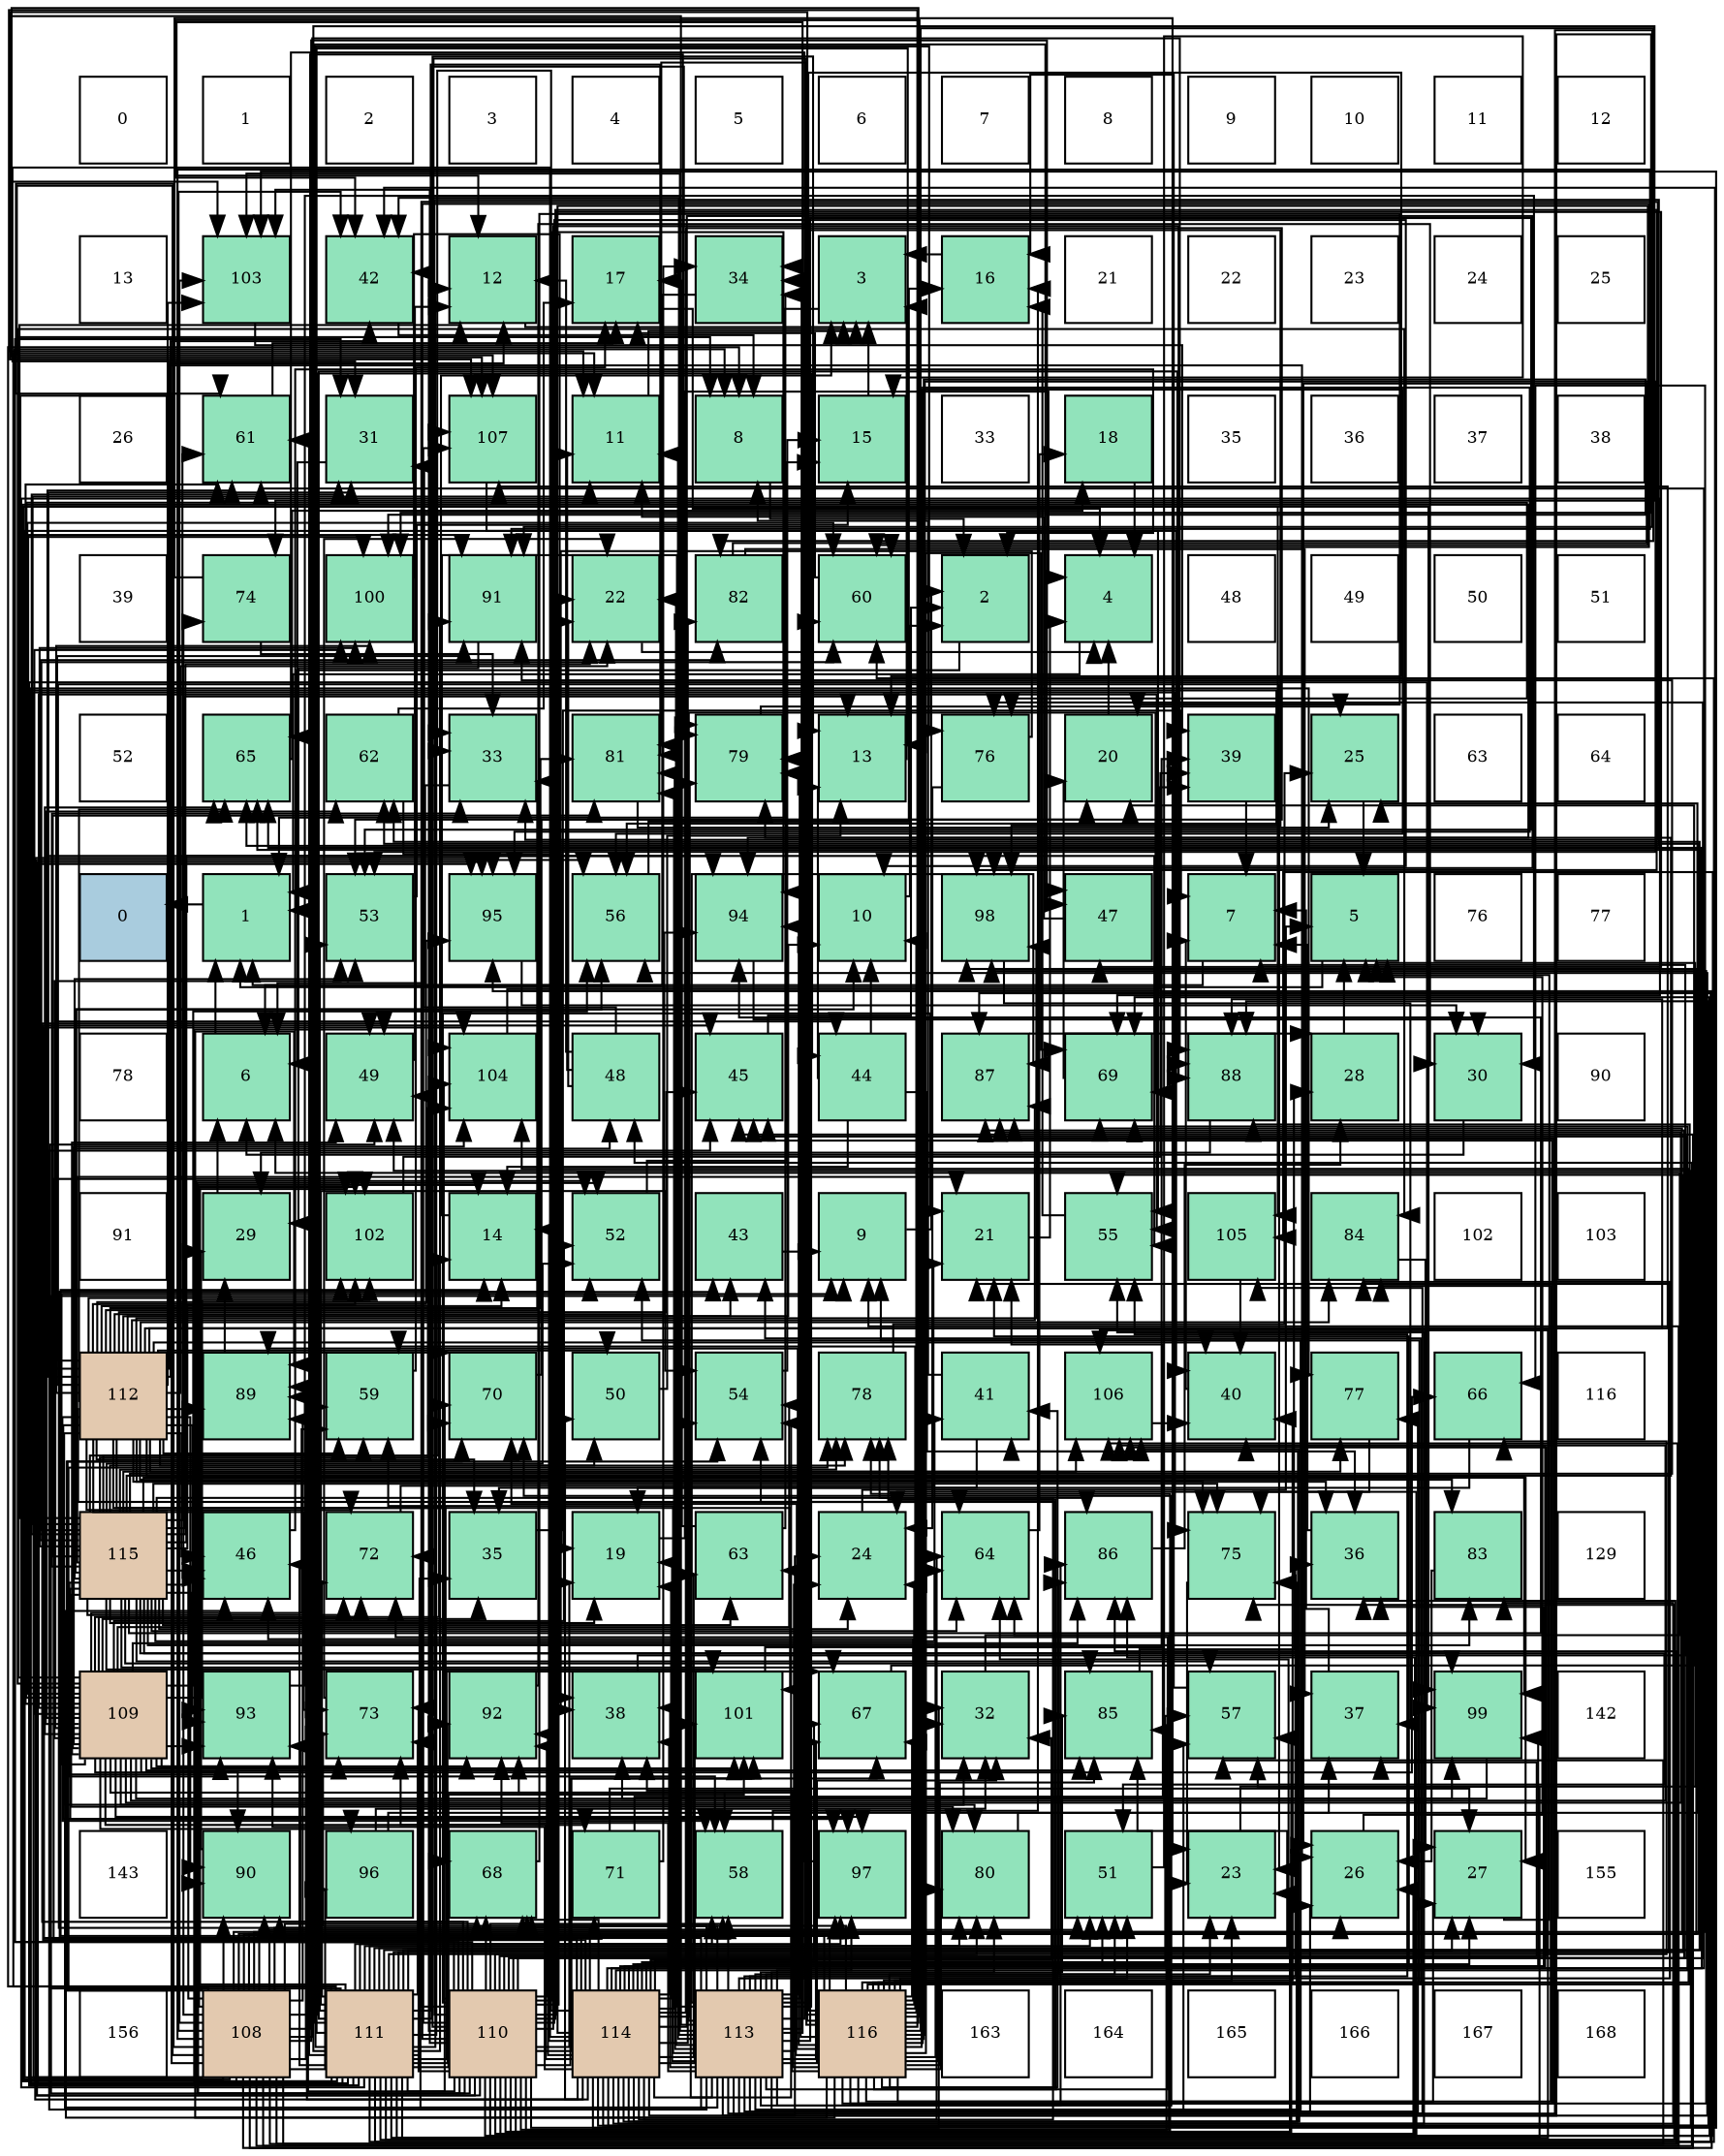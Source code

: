 digraph layout{
 rankdir=TB;
 splines=ortho;
 node [style=filled shape=square fixedsize=true width=0.6];
0[label="0", fontsize=8, fillcolor="#ffffff"];
1[label="1", fontsize=8, fillcolor="#ffffff"];
2[label="2", fontsize=8, fillcolor="#ffffff"];
3[label="3", fontsize=8, fillcolor="#ffffff"];
4[label="4", fontsize=8, fillcolor="#ffffff"];
5[label="5", fontsize=8, fillcolor="#ffffff"];
6[label="6", fontsize=8, fillcolor="#ffffff"];
7[label="7", fontsize=8, fillcolor="#ffffff"];
8[label="8", fontsize=8, fillcolor="#ffffff"];
9[label="9", fontsize=8, fillcolor="#ffffff"];
10[label="10", fontsize=8, fillcolor="#ffffff"];
11[label="11", fontsize=8, fillcolor="#ffffff"];
12[label="12", fontsize=8, fillcolor="#ffffff"];
13[label="13", fontsize=8, fillcolor="#ffffff"];
14[label="103", fontsize=8, fillcolor="#91e3bb"];
15[label="42", fontsize=8, fillcolor="#91e3bb"];
16[label="12", fontsize=8, fillcolor="#91e3bb"];
17[label="17", fontsize=8, fillcolor="#91e3bb"];
18[label="34", fontsize=8, fillcolor="#91e3bb"];
19[label="3", fontsize=8, fillcolor="#91e3bb"];
20[label="16", fontsize=8, fillcolor="#91e3bb"];
21[label="21", fontsize=8, fillcolor="#ffffff"];
22[label="22", fontsize=8, fillcolor="#ffffff"];
23[label="23", fontsize=8, fillcolor="#ffffff"];
24[label="24", fontsize=8, fillcolor="#ffffff"];
25[label="25", fontsize=8, fillcolor="#ffffff"];
26[label="26", fontsize=8, fillcolor="#ffffff"];
27[label="61", fontsize=8, fillcolor="#91e3bb"];
28[label="31", fontsize=8, fillcolor="#91e3bb"];
29[label="107", fontsize=8, fillcolor="#91e3bb"];
30[label="11", fontsize=8, fillcolor="#91e3bb"];
31[label="8", fontsize=8, fillcolor="#91e3bb"];
32[label="15", fontsize=8, fillcolor="#91e3bb"];
33[label="33", fontsize=8, fillcolor="#ffffff"];
34[label="18", fontsize=8, fillcolor="#91e3bb"];
35[label="35", fontsize=8, fillcolor="#ffffff"];
36[label="36", fontsize=8, fillcolor="#ffffff"];
37[label="37", fontsize=8, fillcolor="#ffffff"];
38[label="38", fontsize=8, fillcolor="#ffffff"];
39[label="39", fontsize=8, fillcolor="#ffffff"];
40[label="74", fontsize=8, fillcolor="#91e3bb"];
41[label="100", fontsize=8, fillcolor="#91e3bb"];
42[label="91", fontsize=8, fillcolor="#91e3bb"];
43[label="22", fontsize=8, fillcolor="#91e3bb"];
44[label="82", fontsize=8, fillcolor="#91e3bb"];
45[label="60", fontsize=8, fillcolor="#91e3bb"];
46[label="2", fontsize=8, fillcolor="#91e3bb"];
47[label="4", fontsize=8, fillcolor="#91e3bb"];
48[label="48", fontsize=8, fillcolor="#ffffff"];
49[label="49", fontsize=8, fillcolor="#ffffff"];
50[label="50", fontsize=8, fillcolor="#ffffff"];
51[label="51", fontsize=8, fillcolor="#ffffff"];
52[label="52", fontsize=8, fillcolor="#ffffff"];
53[label="65", fontsize=8, fillcolor="#91e3bb"];
54[label="62", fontsize=8, fillcolor="#91e3bb"];
55[label="33", fontsize=8, fillcolor="#91e3bb"];
56[label="81", fontsize=8, fillcolor="#91e3bb"];
57[label="79", fontsize=8, fillcolor="#91e3bb"];
58[label="13", fontsize=8, fillcolor="#91e3bb"];
59[label="76", fontsize=8, fillcolor="#91e3bb"];
60[label="20", fontsize=8, fillcolor="#91e3bb"];
61[label="39", fontsize=8, fillcolor="#91e3bb"];
62[label="25", fontsize=8, fillcolor="#91e3bb"];
63[label="63", fontsize=8, fillcolor="#ffffff"];
64[label="64", fontsize=8, fillcolor="#ffffff"];
65[label="0", fontsize=8, fillcolor="#a9ccde"];
66[label="1", fontsize=8, fillcolor="#91e3bb"];
67[label="53", fontsize=8, fillcolor="#91e3bb"];
68[label="95", fontsize=8, fillcolor="#91e3bb"];
69[label="56", fontsize=8, fillcolor="#91e3bb"];
70[label="94", fontsize=8, fillcolor="#91e3bb"];
71[label="10", fontsize=8, fillcolor="#91e3bb"];
72[label="98", fontsize=8, fillcolor="#91e3bb"];
73[label="47", fontsize=8, fillcolor="#91e3bb"];
74[label="7", fontsize=8, fillcolor="#91e3bb"];
75[label="5", fontsize=8, fillcolor="#91e3bb"];
76[label="76", fontsize=8, fillcolor="#ffffff"];
77[label="77", fontsize=8, fillcolor="#ffffff"];
78[label="78", fontsize=8, fillcolor="#ffffff"];
79[label="6", fontsize=8, fillcolor="#91e3bb"];
80[label="49", fontsize=8, fillcolor="#91e3bb"];
81[label="104", fontsize=8, fillcolor="#91e3bb"];
82[label="48", fontsize=8, fillcolor="#91e3bb"];
83[label="45", fontsize=8, fillcolor="#91e3bb"];
84[label="44", fontsize=8, fillcolor="#91e3bb"];
85[label="87", fontsize=8, fillcolor="#91e3bb"];
86[label="69", fontsize=8, fillcolor="#91e3bb"];
87[label="88", fontsize=8, fillcolor="#91e3bb"];
88[label="28", fontsize=8, fillcolor="#91e3bb"];
89[label="30", fontsize=8, fillcolor="#91e3bb"];
90[label="90", fontsize=8, fillcolor="#ffffff"];
91[label="91", fontsize=8, fillcolor="#ffffff"];
92[label="29", fontsize=8, fillcolor="#91e3bb"];
93[label="102", fontsize=8, fillcolor="#91e3bb"];
94[label="14", fontsize=8, fillcolor="#91e3bb"];
95[label="52", fontsize=8, fillcolor="#91e3bb"];
96[label="43", fontsize=8, fillcolor="#91e3bb"];
97[label="9", fontsize=8, fillcolor="#91e3bb"];
98[label="21", fontsize=8, fillcolor="#91e3bb"];
99[label="55", fontsize=8, fillcolor="#91e3bb"];
100[label="105", fontsize=8, fillcolor="#91e3bb"];
101[label="84", fontsize=8, fillcolor="#91e3bb"];
102[label="102", fontsize=8, fillcolor="#ffffff"];
103[label="103", fontsize=8, fillcolor="#ffffff"];
104[label="112", fontsize=8, fillcolor="#e3c9af"];
105[label="89", fontsize=8, fillcolor="#91e3bb"];
106[label="59", fontsize=8, fillcolor="#91e3bb"];
107[label="70", fontsize=8, fillcolor="#91e3bb"];
108[label="50", fontsize=8, fillcolor="#91e3bb"];
109[label="54", fontsize=8, fillcolor="#91e3bb"];
110[label="78", fontsize=8, fillcolor="#91e3bb"];
111[label="41", fontsize=8, fillcolor="#91e3bb"];
112[label="106", fontsize=8, fillcolor="#91e3bb"];
113[label="40", fontsize=8, fillcolor="#91e3bb"];
114[label="77", fontsize=8, fillcolor="#91e3bb"];
115[label="66", fontsize=8, fillcolor="#91e3bb"];
116[label="116", fontsize=8, fillcolor="#ffffff"];
117[label="115", fontsize=8, fillcolor="#e3c9af"];
118[label="46", fontsize=8, fillcolor="#91e3bb"];
119[label="72", fontsize=8, fillcolor="#91e3bb"];
120[label="35", fontsize=8, fillcolor="#91e3bb"];
121[label="19", fontsize=8, fillcolor="#91e3bb"];
122[label="63", fontsize=8, fillcolor="#91e3bb"];
123[label="24", fontsize=8, fillcolor="#91e3bb"];
124[label="64", fontsize=8, fillcolor="#91e3bb"];
125[label="86", fontsize=8, fillcolor="#91e3bb"];
126[label="75", fontsize=8, fillcolor="#91e3bb"];
127[label="36", fontsize=8, fillcolor="#91e3bb"];
128[label="83", fontsize=8, fillcolor="#91e3bb"];
129[label="129", fontsize=8, fillcolor="#ffffff"];
130[label="109", fontsize=8, fillcolor="#e3c9af"];
131[label="93", fontsize=8, fillcolor="#91e3bb"];
132[label="73", fontsize=8, fillcolor="#91e3bb"];
133[label="92", fontsize=8, fillcolor="#91e3bb"];
134[label="38", fontsize=8, fillcolor="#91e3bb"];
135[label="101", fontsize=8, fillcolor="#91e3bb"];
136[label="67", fontsize=8, fillcolor="#91e3bb"];
137[label="32", fontsize=8, fillcolor="#91e3bb"];
138[label="85", fontsize=8, fillcolor="#91e3bb"];
139[label="57", fontsize=8, fillcolor="#91e3bb"];
140[label="37", fontsize=8, fillcolor="#91e3bb"];
141[label="99", fontsize=8, fillcolor="#91e3bb"];
142[label="142", fontsize=8, fillcolor="#ffffff"];
143[label="143", fontsize=8, fillcolor="#ffffff"];
144[label="90", fontsize=8, fillcolor="#91e3bb"];
145[label="96", fontsize=8, fillcolor="#91e3bb"];
146[label="68", fontsize=8, fillcolor="#91e3bb"];
147[label="71", fontsize=8, fillcolor="#91e3bb"];
148[label="58", fontsize=8, fillcolor="#91e3bb"];
149[label="97", fontsize=8, fillcolor="#91e3bb"];
150[label="80", fontsize=8, fillcolor="#91e3bb"];
151[label="51", fontsize=8, fillcolor="#91e3bb"];
152[label="23", fontsize=8, fillcolor="#91e3bb"];
153[label="26", fontsize=8, fillcolor="#91e3bb"];
154[label="27", fontsize=8, fillcolor="#91e3bb"];
155[label="155", fontsize=8, fillcolor="#ffffff"];
156[label="156", fontsize=8, fillcolor="#ffffff"];
157[label="108", fontsize=8, fillcolor="#e3c9af"];
158[label="111", fontsize=8, fillcolor="#e3c9af"];
159[label="110", fontsize=8, fillcolor="#e3c9af"];
160[label="114", fontsize=8, fillcolor="#e3c9af"];
161[label="113", fontsize=8, fillcolor="#e3c9af"];
162[label="116", fontsize=8, fillcolor="#e3c9af"];
163[label="163", fontsize=8, fillcolor="#ffffff"];
164[label="164", fontsize=8, fillcolor="#ffffff"];
165[label="165", fontsize=8, fillcolor="#ffffff"];
166[label="166", fontsize=8, fillcolor="#ffffff"];
167[label="167", fontsize=8, fillcolor="#ffffff"];
168[label="168", fontsize=8, fillcolor="#ffffff"];
edge [constraint=false, style=vis];66 -> 65;
46 -> 66;
19 -> 66;
47 -> 66;
75 -> 66;
79 -> 66;
74 -> 66;
31 -> 46;
97 -> 46;
71 -> 46;
30 -> 19;
16 -> 19;
58 -> 19;
94 -> 19;
32 -> 19;
20 -> 19;
17 -> 47;
34 -> 47;
121 -> 47;
60 -> 47;
98 -> 47;
43 -> 47;
152 -> 75;
123 -> 75;
62 -> 75;
153 -> 75;
154 -> 75;
88 -> 75;
92 -> 79;
89 -> 79;
28 -> 79;
137 -> 79;
55 -> 79;
18 -> 79;
120 -> 74;
127 -> 74;
140 -> 74;
134 -> 74;
61 -> 74;
113 -> 74;
111 -> 31;
111 -> 120;
15 -> 31;
96 -> 97;
84 -> 71;
84 -> 58;
84 -> 94;
84 -> 127;
83 -> 46;
118 -> 46;
73 -> 30;
82 -> 30;
82 -> 16;
82 -> 43;
82 -> 28;
80 -> 16;
108 -> 58;
151 -> 32;
95 -> 32;
67 -> 32;
109 -> 32;
99 -> 20;
69 -> 20;
139 -> 20;
148 -> 20;
106 -> 17;
45 -> 17;
27 -> 17;
54 -> 17;
54 -> 121;
122 -> 17;
122 -> 18;
124 -> 34;
53 -> 34;
115 -> 121;
136 -> 60;
146 -> 60;
86 -> 60;
107 -> 60;
147 -> 98;
147 -> 154;
147 -> 18;
119 -> 98;
132 -> 43;
40 -> 152;
40 -> 55;
126 -> 152;
59 -> 123;
59 -> 134;
114 -> 123;
110 -> 62;
57 -> 62;
150 -> 62;
56 -> 62;
44 -> 153;
44 -> 140;
128 -> 153;
101 -> 154;
138 -> 88;
125 -> 88;
85 -> 88;
87 -> 92;
105 -> 92;
144 -> 92;
42 -> 92;
133 -> 89;
131 -> 89;
70 -> 89;
68 -> 89;
145 -> 137;
145 -> 140;
149 -> 18;
72 -> 140;
141 -> 134;
41 -> 134;
135 -> 61;
93 -> 61;
14 -> 61;
81 -> 61;
100 -> 113;
112 -> 113;
29 -> 113;
157 -> 97;
157 -> 153;
157 -> 15;
157 -> 84;
157 -> 83;
157 -> 118;
157 -> 73;
157 -> 82;
157 -> 80;
157 -> 151;
157 -> 109;
157 -> 99;
157 -> 139;
157 -> 106;
157 -> 27;
157 -> 54;
157 -> 115;
157 -> 146;
157 -> 86;
157 -> 107;
157 -> 147;
157 -> 40;
157 -> 126;
157 -> 57;
157 -> 125;
157 -> 87;
157 -> 105;
157 -> 144;
157 -> 42;
157 -> 70;
157 -> 68;
157 -> 145;
157 -> 149;
157 -> 72;
157 -> 141;
157 -> 41;
157 -> 93;
157 -> 14;
157 -> 100;
157 -> 112;
157 -> 29;
130 -> 31;
130 -> 97;
130 -> 120;
130 -> 84;
130 -> 82;
130 -> 80;
130 -> 95;
130 -> 67;
130 -> 109;
130 -> 99;
130 -> 69;
130 -> 148;
130 -> 106;
130 -> 45;
130 -> 27;
130 -> 54;
130 -> 53;
130 -> 115;
130 -> 107;
130 -> 147;
130 -> 119;
130 -> 132;
130 -> 59;
130 -> 150;
130 -> 101;
130 -> 138;
130 -> 125;
130 -> 85;
130 -> 144;
130 -> 42;
130 -> 133;
130 -> 131;
130 -> 70;
130 -> 145;
130 -> 149;
130 -> 141;
130 -> 41;
130 -> 135;
130 -> 93;
130 -> 81;
130 -> 112;
159 -> 31;
159 -> 97;
159 -> 71;
159 -> 58;
159 -> 94;
159 -> 121;
159 -> 98;
159 -> 43;
159 -> 152;
159 -> 153;
159 -> 28;
159 -> 137;
159 -> 55;
159 -> 140;
159 -> 15;
159 -> 83;
159 -> 73;
159 -> 80;
159 -> 95;
159 -> 69;
159 -> 139;
159 -> 148;
159 -> 45;
159 -> 124;
159 -> 53;
159 -> 136;
159 -> 146;
159 -> 86;
159 -> 132;
159 -> 126;
159 -> 59;
159 -> 110;
159 -> 150;
159 -> 138;
159 -> 85;
159 -> 87;
159 -> 105;
159 -> 144;
159 -> 133;
159 -> 131;
159 -> 70;
159 -> 68;
159 -> 72;
159 -> 135;
159 -> 14;
159 -> 81;
159 -> 100;
159 -> 112;
159 -> 29;
158 -> 31;
158 -> 30;
158 -> 16;
158 -> 58;
158 -> 98;
158 -> 154;
158 -> 120;
158 -> 127;
158 -> 118;
158 -> 73;
158 -> 80;
158 -> 151;
158 -> 95;
158 -> 67;
158 -> 109;
158 -> 99;
158 -> 69;
158 -> 139;
158 -> 148;
158 -> 45;
158 -> 27;
158 -> 54;
158 -> 124;
158 -> 53;
158 -> 115;
158 -> 136;
158 -> 86;
158 -> 107;
158 -> 119;
158 -> 132;
158 -> 40;
158 -> 126;
158 -> 59;
158 -> 114;
158 -> 110;
158 -> 57;
158 -> 150;
158 -> 56;
158 -> 138;
158 -> 125;
158 -> 85;
158 -> 87;
158 -> 42;
158 -> 133;
158 -> 68;
158 -> 149;
158 -> 141;
158 -> 135;
158 -> 93;
158 -> 112;
158 -> 29;
104 -> 71;
104 -> 16;
104 -> 94;
104 -> 43;
104 -> 152;
104 -> 153;
104 -> 28;
104 -> 137;
104 -> 55;
104 -> 120;
104 -> 127;
104 -> 113;
104 -> 15;
104 -> 96;
104 -> 83;
104 -> 118;
104 -> 108;
104 -> 148;
104 -> 106;
104 -> 27;
104 -> 124;
104 -> 53;
104 -> 146;
104 -> 107;
104 -> 119;
104 -> 132;
104 -> 126;
104 -> 114;
104 -> 110;
104 -> 56;
104 -> 128;
104 -> 101;
104 -> 85;
104 -> 87;
104 -> 105;
104 -> 144;
104 -> 42;
104 -> 131;
104 -> 70;
104 -> 68;
104 -> 149;
104 -> 72;
104 -> 141;
104 -> 41;
104 -> 135;
104 -> 93;
104 -> 14;
104 -> 81;
104 -> 29;
161 -> 97;
161 -> 30;
161 -> 16;
161 -> 121;
161 -> 43;
161 -> 152;
161 -> 123;
161 -> 153;
161 -> 137;
161 -> 18;
161 -> 127;
161 -> 134;
161 -> 15;
161 -> 83;
161 -> 118;
161 -> 151;
161 -> 95;
161 -> 67;
161 -> 109;
161 -> 99;
161 -> 69;
161 -> 139;
161 -> 148;
161 -> 106;
161 -> 45;
161 -> 53;
161 -> 136;
161 -> 146;
161 -> 86;
161 -> 107;
161 -> 119;
161 -> 132;
161 -> 114;
161 -> 110;
161 -> 57;
161 -> 150;
161 -> 56;
161 -> 101;
161 -> 138;
161 -> 125;
161 -> 85;
161 -> 105;
161 -> 42;
161 -> 133;
161 -> 149;
161 -> 72;
161 -> 41;
161 -> 14;
161 -> 81;
161 -> 100;
161 -> 29;
160 -> 94;
160 -> 121;
160 -> 98;
160 -> 123;
160 -> 154;
160 -> 28;
160 -> 137;
160 -> 55;
160 -> 127;
160 -> 134;
160 -> 113;
160 -> 111;
160 -> 15;
160 -> 96;
160 -> 83;
160 -> 80;
160 -> 108;
160 -> 151;
160 -> 67;
160 -> 109;
160 -> 99;
160 -> 139;
160 -> 45;
160 -> 27;
160 -> 122;
160 -> 124;
160 -> 53;
160 -> 136;
160 -> 146;
160 -> 86;
160 -> 132;
160 -> 126;
160 -> 110;
160 -> 57;
160 -> 56;
160 -> 44;
160 -> 128;
160 -> 87;
160 -> 105;
160 -> 133;
160 -> 131;
160 -> 68;
160 -> 72;
160 -> 141;
160 -> 135;
160 -> 93;
160 -> 14;
160 -> 81;
160 -> 112;
117 -> 71;
117 -> 30;
117 -> 16;
117 -> 58;
117 -> 94;
117 -> 121;
117 -> 98;
117 -> 43;
117 -> 123;
117 -> 154;
117 -> 28;
117 -> 55;
117 -> 111;
117 -> 118;
117 -> 80;
117 -> 108;
117 -> 151;
117 -> 95;
117 -> 67;
117 -> 99;
117 -> 69;
117 -> 139;
117 -> 148;
117 -> 106;
117 -> 45;
117 -> 27;
117 -> 122;
117 -> 124;
117 -> 136;
117 -> 119;
117 -> 126;
117 -> 110;
117 -> 57;
117 -> 150;
117 -> 56;
117 -> 44;
117 -> 128;
117 -> 138;
117 -> 125;
117 -> 144;
117 -> 42;
117 -> 131;
117 -> 70;
117 -> 149;
117 -> 141;
117 -> 41;
117 -> 135;
117 -> 93;
117 -> 112;
162 -> 71;
162 -> 30;
162 -> 58;
162 -> 94;
162 -> 152;
162 -> 123;
162 -> 154;
162 -> 137;
162 -> 55;
162 -> 134;
162 -> 113;
162 -> 111;
162 -> 15;
162 -> 96;
162 -> 83;
162 -> 118;
162 -> 151;
162 -> 95;
162 -> 67;
162 -> 109;
162 -> 69;
162 -> 106;
162 -> 122;
162 -> 124;
162 -> 136;
162 -> 146;
162 -> 86;
162 -> 107;
162 -> 119;
162 -> 57;
162 -> 150;
162 -> 56;
162 -> 44;
162 -> 101;
162 -> 138;
162 -> 125;
162 -> 85;
162 -> 87;
162 -> 105;
162 -> 144;
162 -> 133;
162 -> 131;
162 -> 70;
162 -> 68;
162 -> 72;
162 -> 41;
162 -> 14;
162 -> 81;
162 -> 29;
edge [constraint=true, style=invis];
0 -> 13 -> 26 -> 39 -> 52 -> 65 -> 78 -> 91 -> 104 -> 117 -> 130 -> 143 -> 156;
1 -> 14 -> 27 -> 40 -> 53 -> 66 -> 79 -> 92 -> 105 -> 118 -> 131 -> 144 -> 157;
2 -> 15 -> 28 -> 41 -> 54 -> 67 -> 80 -> 93 -> 106 -> 119 -> 132 -> 145 -> 158;
3 -> 16 -> 29 -> 42 -> 55 -> 68 -> 81 -> 94 -> 107 -> 120 -> 133 -> 146 -> 159;
4 -> 17 -> 30 -> 43 -> 56 -> 69 -> 82 -> 95 -> 108 -> 121 -> 134 -> 147 -> 160;
5 -> 18 -> 31 -> 44 -> 57 -> 70 -> 83 -> 96 -> 109 -> 122 -> 135 -> 148 -> 161;
6 -> 19 -> 32 -> 45 -> 58 -> 71 -> 84 -> 97 -> 110 -> 123 -> 136 -> 149 -> 162;
7 -> 20 -> 33 -> 46 -> 59 -> 72 -> 85 -> 98 -> 111 -> 124 -> 137 -> 150 -> 163;
8 -> 21 -> 34 -> 47 -> 60 -> 73 -> 86 -> 99 -> 112 -> 125 -> 138 -> 151 -> 164;
9 -> 22 -> 35 -> 48 -> 61 -> 74 -> 87 -> 100 -> 113 -> 126 -> 139 -> 152 -> 165;
10 -> 23 -> 36 -> 49 -> 62 -> 75 -> 88 -> 101 -> 114 -> 127 -> 140 -> 153 -> 166;
11 -> 24 -> 37 -> 50 -> 63 -> 76 -> 89 -> 102 -> 115 -> 128 -> 141 -> 154 -> 167;
12 -> 25 -> 38 -> 51 -> 64 -> 77 -> 90 -> 103 -> 116 -> 129 -> 142 -> 155 -> 168;
rank = same {0 -> 1 -> 2 -> 3 -> 4 -> 5 -> 6 -> 7 -> 8 -> 9 -> 10 -> 11 -> 12};
rank = same {13 -> 14 -> 15 -> 16 -> 17 -> 18 -> 19 -> 20 -> 21 -> 22 -> 23 -> 24 -> 25};
rank = same {26 -> 27 -> 28 -> 29 -> 30 -> 31 -> 32 -> 33 -> 34 -> 35 -> 36 -> 37 -> 38};
rank = same {39 -> 40 -> 41 -> 42 -> 43 -> 44 -> 45 -> 46 -> 47 -> 48 -> 49 -> 50 -> 51};
rank = same {52 -> 53 -> 54 -> 55 -> 56 -> 57 -> 58 -> 59 -> 60 -> 61 -> 62 -> 63 -> 64};
rank = same {65 -> 66 -> 67 -> 68 -> 69 -> 70 -> 71 -> 72 -> 73 -> 74 -> 75 -> 76 -> 77};
rank = same {78 -> 79 -> 80 -> 81 -> 82 -> 83 -> 84 -> 85 -> 86 -> 87 -> 88 -> 89 -> 90};
rank = same {91 -> 92 -> 93 -> 94 -> 95 -> 96 -> 97 -> 98 -> 99 -> 100 -> 101 -> 102 -> 103};
rank = same {104 -> 105 -> 106 -> 107 -> 108 -> 109 -> 110 -> 111 -> 112 -> 113 -> 114 -> 115 -> 116};
rank = same {117 -> 118 -> 119 -> 120 -> 121 -> 122 -> 123 -> 124 -> 125 -> 126 -> 127 -> 128 -> 129};
rank = same {130 -> 131 -> 132 -> 133 -> 134 -> 135 -> 136 -> 137 -> 138 -> 139 -> 140 -> 141 -> 142};
rank = same {143 -> 144 -> 145 -> 146 -> 147 -> 148 -> 149 -> 150 -> 151 -> 152 -> 153 -> 154 -> 155};
rank = same {156 -> 157 -> 158 -> 159 -> 160 -> 161 -> 162 -> 163 -> 164 -> 165 -> 166 -> 167 -> 168};
}